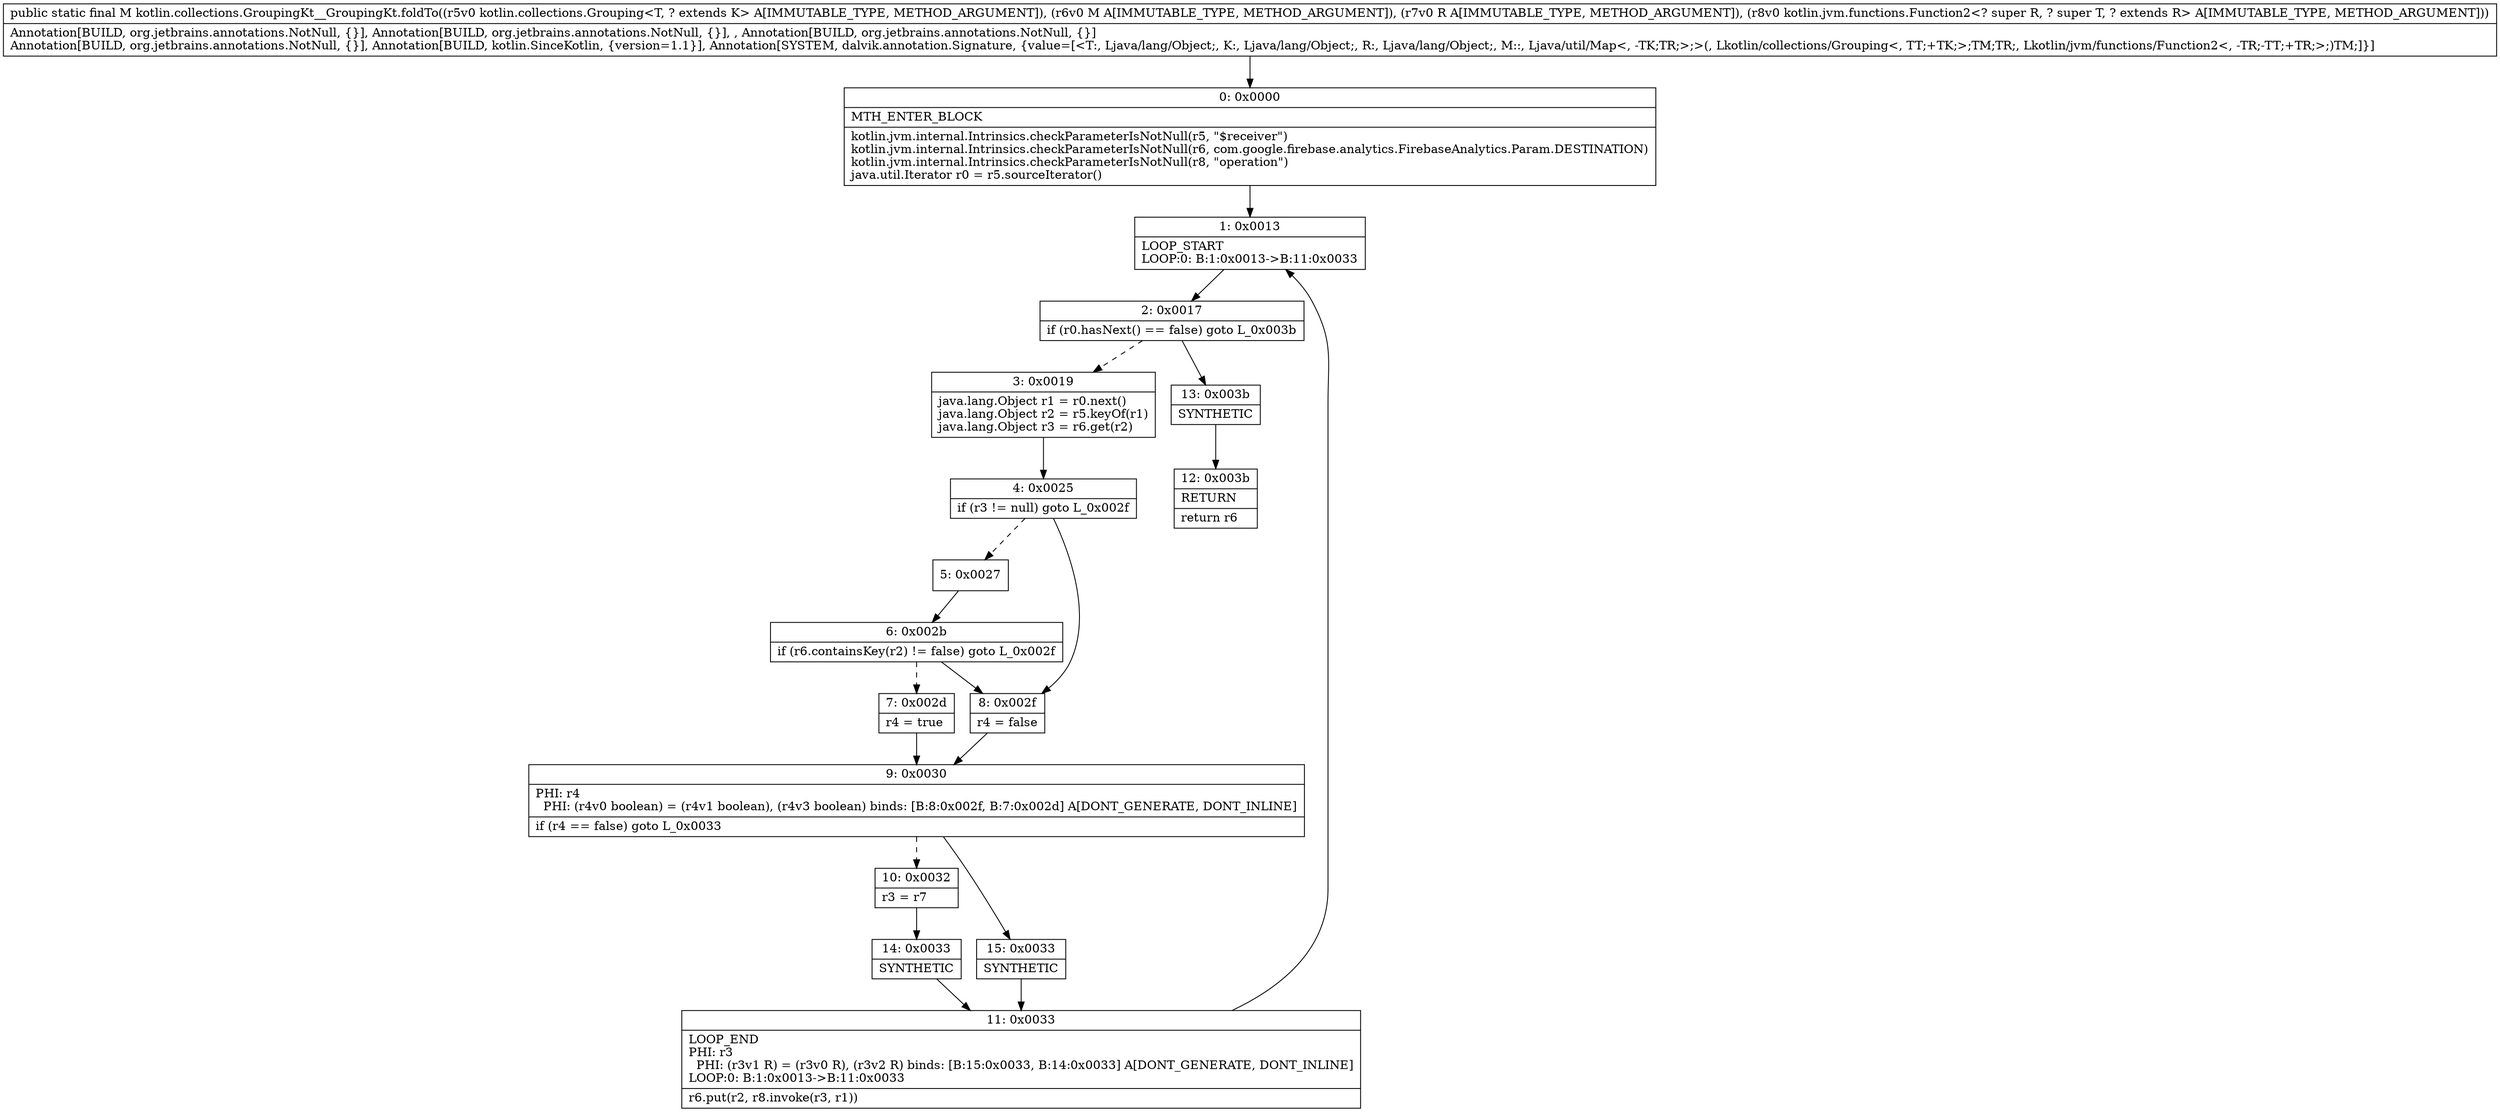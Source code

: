 digraph "CFG forkotlin.collections.GroupingKt__GroupingKt.foldTo(Lkotlin\/collections\/Grouping;Ljava\/util\/Map;Ljava\/lang\/Object;Lkotlin\/jvm\/functions\/Function2;)Ljava\/util\/Map;" {
Node_0 [shape=record,label="{0\:\ 0x0000|MTH_ENTER_BLOCK\l|kotlin.jvm.internal.Intrinsics.checkParameterIsNotNull(r5, \"$receiver\")\lkotlin.jvm.internal.Intrinsics.checkParameterIsNotNull(r6, com.google.firebase.analytics.FirebaseAnalytics.Param.DESTINATION)\lkotlin.jvm.internal.Intrinsics.checkParameterIsNotNull(r8, \"operation\")\ljava.util.Iterator r0 = r5.sourceIterator()\l}"];
Node_1 [shape=record,label="{1\:\ 0x0013|LOOP_START\lLOOP:0: B:1:0x0013\-\>B:11:0x0033\l}"];
Node_2 [shape=record,label="{2\:\ 0x0017|if (r0.hasNext() == false) goto L_0x003b\l}"];
Node_3 [shape=record,label="{3\:\ 0x0019|java.lang.Object r1 = r0.next()\ljava.lang.Object r2 = r5.keyOf(r1)\ljava.lang.Object r3 = r6.get(r2)\l}"];
Node_4 [shape=record,label="{4\:\ 0x0025|if (r3 != null) goto L_0x002f\l}"];
Node_5 [shape=record,label="{5\:\ 0x0027}"];
Node_6 [shape=record,label="{6\:\ 0x002b|if (r6.containsKey(r2) != false) goto L_0x002f\l}"];
Node_7 [shape=record,label="{7\:\ 0x002d|r4 = true\l}"];
Node_8 [shape=record,label="{8\:\ 0x002f|r4 = false\l}"];
Node_9 [shape=record,label="{9\:\ 0x0030|PHI: r4 \l  PHI: (r4v0 boolean) = (r4v1 boolean), (r4v3 boolean) binds: [B:8:0x002f, B:7:0x002d] A[DONT_GENERATE, DONT_INLINE]\l|if (r4 == false) goto L_0x0033\l}"];
Node_10 [shape=record,label="{10\:\ 0x0032|r3 = r7\l}"];
Node_11 [shape=record,label="{11\:\ 0x0033|LOOP_END\lPHI: r3 \l  PHI: (r3v1 R) = (r3v0 R), (r3v2 R) binds: [B:15:0x0033, B:14:0x0033] A[DONT_GENERATE, DONT_INLINE]\lLOOP:0: B:1:0x0013\-\>B:11:0x0033\l|r6.put(r2, r8.invoke(r3, r1))\l}"];
Node_12 [shape=record,label="{12\:\ 0x003b|RETURN\l|return r6\l}"];
Node_13 [shape=record,label="{13\:\ 0x003b|SYNTHETIC\l}"];
Node_14 [shape=record,label="{14\:\ 0x0033|SYNTHETIC\l}"];
Node_15 [shape=record,label="{15\:\ 0x0033|SYNTHETIC\l}"];
MethodNode[shape=record,label="{public static final M kotlin.collections.GroupingKt__GroupingKt.foldTo((r5v0 kotlin.collections.Grouping\<T, ? extends K\> A[IMMUTABLE_TYPE, METHOD_ARGUMENT]), (r6v0 M A[IMMUTABLE_TYPE, METHOD_ARGUMENT]), (r7v0 R A[IMMUTABLE_TYPE, METHOD_ARGUMENT]), (r8v0 kotlin.jvm.functions.Function2\<? super R, ? super T, ? extends R\> A[IMMUTABLE_TYPE, METHOD_ARGUMENT]))  | Annotation[BUILD, org.jetbrains.annotations.NotNull, \{\}], Annotation[BUILD, org.jetbrains.annotations.NotNull, \{\}], , Annotation[BUILD, org.jetbrains.annotations.NotNull, \{\}]\lAnnotation[BUILD, org.jetbrains.annotations.NotNull, \{\}], Annotation[BUILD, kotlin.SinceKotlin, \{version=1.1\}], Annotation[SYSTEM, dalvik.annotation.Signature, \{value=[\<T:, Ljava\/lang\/Object;, K:, Ljava\/lang\/Object;, R:, Ljava\/lang\/Object;, M::, Ljava\/util\/Map\<, \-TK;TR;\>;\>(, Lkotlin\/collections\/Grouping\<, TT;+TK;\>;TM;TR;, Lkotlin\/jvm\/functions\/Function2\<, \-TR;\-TT;+TR;\>;)TM;]\}]\l}"];
MethodNode -> Node_0;
Node_0 -> Node_1;
Node_1 -> Node_2;
Node_2 -> Node_3[style=dashed];
Node_2 -> Node_13;
Node_3 -> Node_4;
Node_4 -> Node_5[style=dashed];
Node_4 -> Node_8;
Node_5 -> Node_6;
Node_6 -> Node_7[style=dashed];
Node_6 -> Node_8;
Node_7 -> Node_9;
Node_8 -> Node_9;
Node_9 -> Node_10[style=dashed];
Node_9 -> Node_15;
Node_10 -> Node_14;
Node_11 -> Node_1;
Node_13 -> Node_12;
Node_14 -> Node_11;
Node_15 -> Node_11;
}

